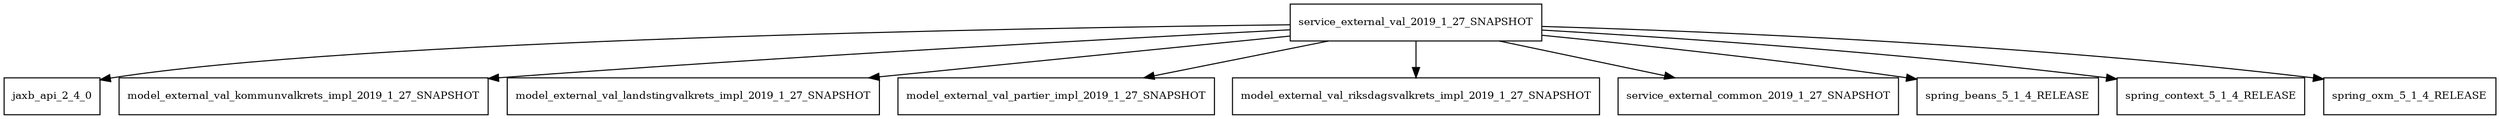 digraph service_external_val_2019_1_27_SNAPSHOT_dependencies {
  node [shape = box, fontsize=10.0];
  service_external_val_2019_1_27_SNAPSHOT -> jaxb_api_2_4_0;
  service_external_val_2019_1_27_SNAPSHOT -> model_external_val_kommunvalkrets_impl_2019_1_27_SNAPSHOT;
  service_external_val_2019_1_27_SNAPSHOT -> model_external_val_landstingvalkrets_impl_2019_1_27_SNAPSHOT;
  service_external_val_2019_1_27_SNAPSHOT -> model_external_val_partier_impl_2019_1_27_SNAPSHOT;
  service_external_val_2019_1_27_SNAPSHOT -> model_external_val_riksdagsvalkrets_impl_2019_1_27_SNAPSHOT;
  service_external_val_2019_1_27_SNAPSHOT -> service_external_common_2019_1_27_SNAPSHOT;
  service_external_val_2019_1_27_SNAPSHOT -> spring_beans_5_1_4_RELEASE;
  service_external_val_2019_1_27_SNAPSHOT -> spring_context_5_1_4_RELEASE;
  service_external_val_2019_1_27_SNAPSHOT -> spring_oxm_5_1_4_RELEASE;
}
